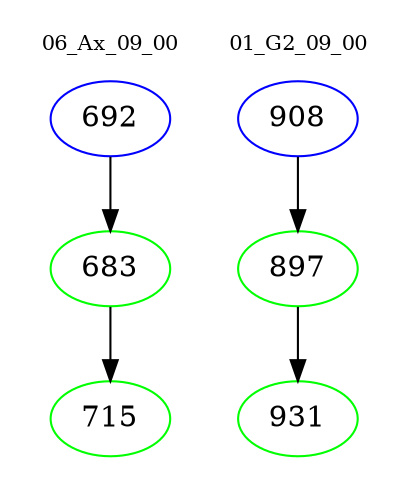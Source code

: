 digraph{
subgraph cluster_0 {
color = white
label = "06_Ax_09_00";
fontsize=10;
T0_692 [label="692", color="blue"]
T0_692 -> T0_683 [color="black"]
T0_683 [label="683", color="green"]
T0_683 -> T0_715 [color="black"]
T0_715 [label="715", color="green"]
}
subgraph cluster_1 {
color = white
label = "01_G2_09_00";
fontsize=10;
T1_908 [label="908", color="blue"]
T1_908 -> T1_897 [color="black"]
T1_897 [label="897", color="green"]
T1_897 -> T1_931 [color="black"]
T1_931 [label="931", color="green"]
}
}
